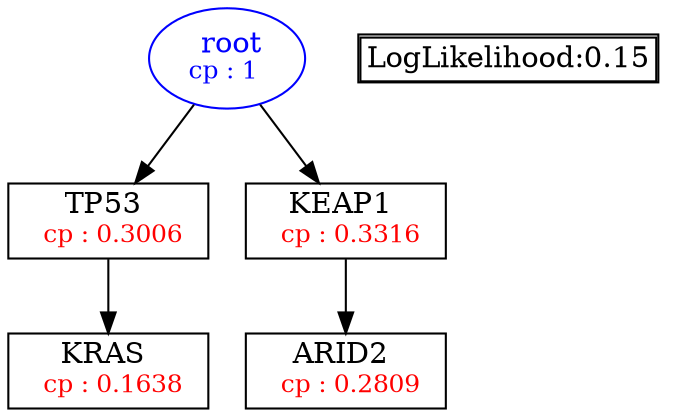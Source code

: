 digraph tree {
    "root" [label=<<font color='Blue'> root</font><br/><font color='Blue' POINT-SIZE='12'>cp : 1 </font>>, shape=oval, color=Blue];
    "S1" [label =<TP53 <br/> <font color='Red' POINT-SIZE='12'> cp : 0.3006 </font>>, shape=box];
    "S4" [label =<KRAS <br/> <font color='Red' POINT-SIZE='12'> cp : 0.1638 </font>>, shape=box];
    "S3" [label =<KEAP1 <br/> <font color='Red' POINT-SIZE='12'> cp : 0.3316 </font>>, shape=box];
    "S2" [label =<ARID2 <br/> <font color='Red' POINT-SIZE='12'> cp : 0.2809 </font>>, shape=box];
    "root" -> "S1";
    "root" -> "S3";
    "S1" -> "S4";
    "S3" -> "S2";

    node[shape=plaintext]
    fontsize="10"
    struct1 [label=
    <<TABLE BORDER="1" CELLBORDER="1" CELLSPACING="0" >
    <TR><TD ALIGN="LEFT">LogLikelihood:0.15</TD></TR>
    </TABLE>>];

}
